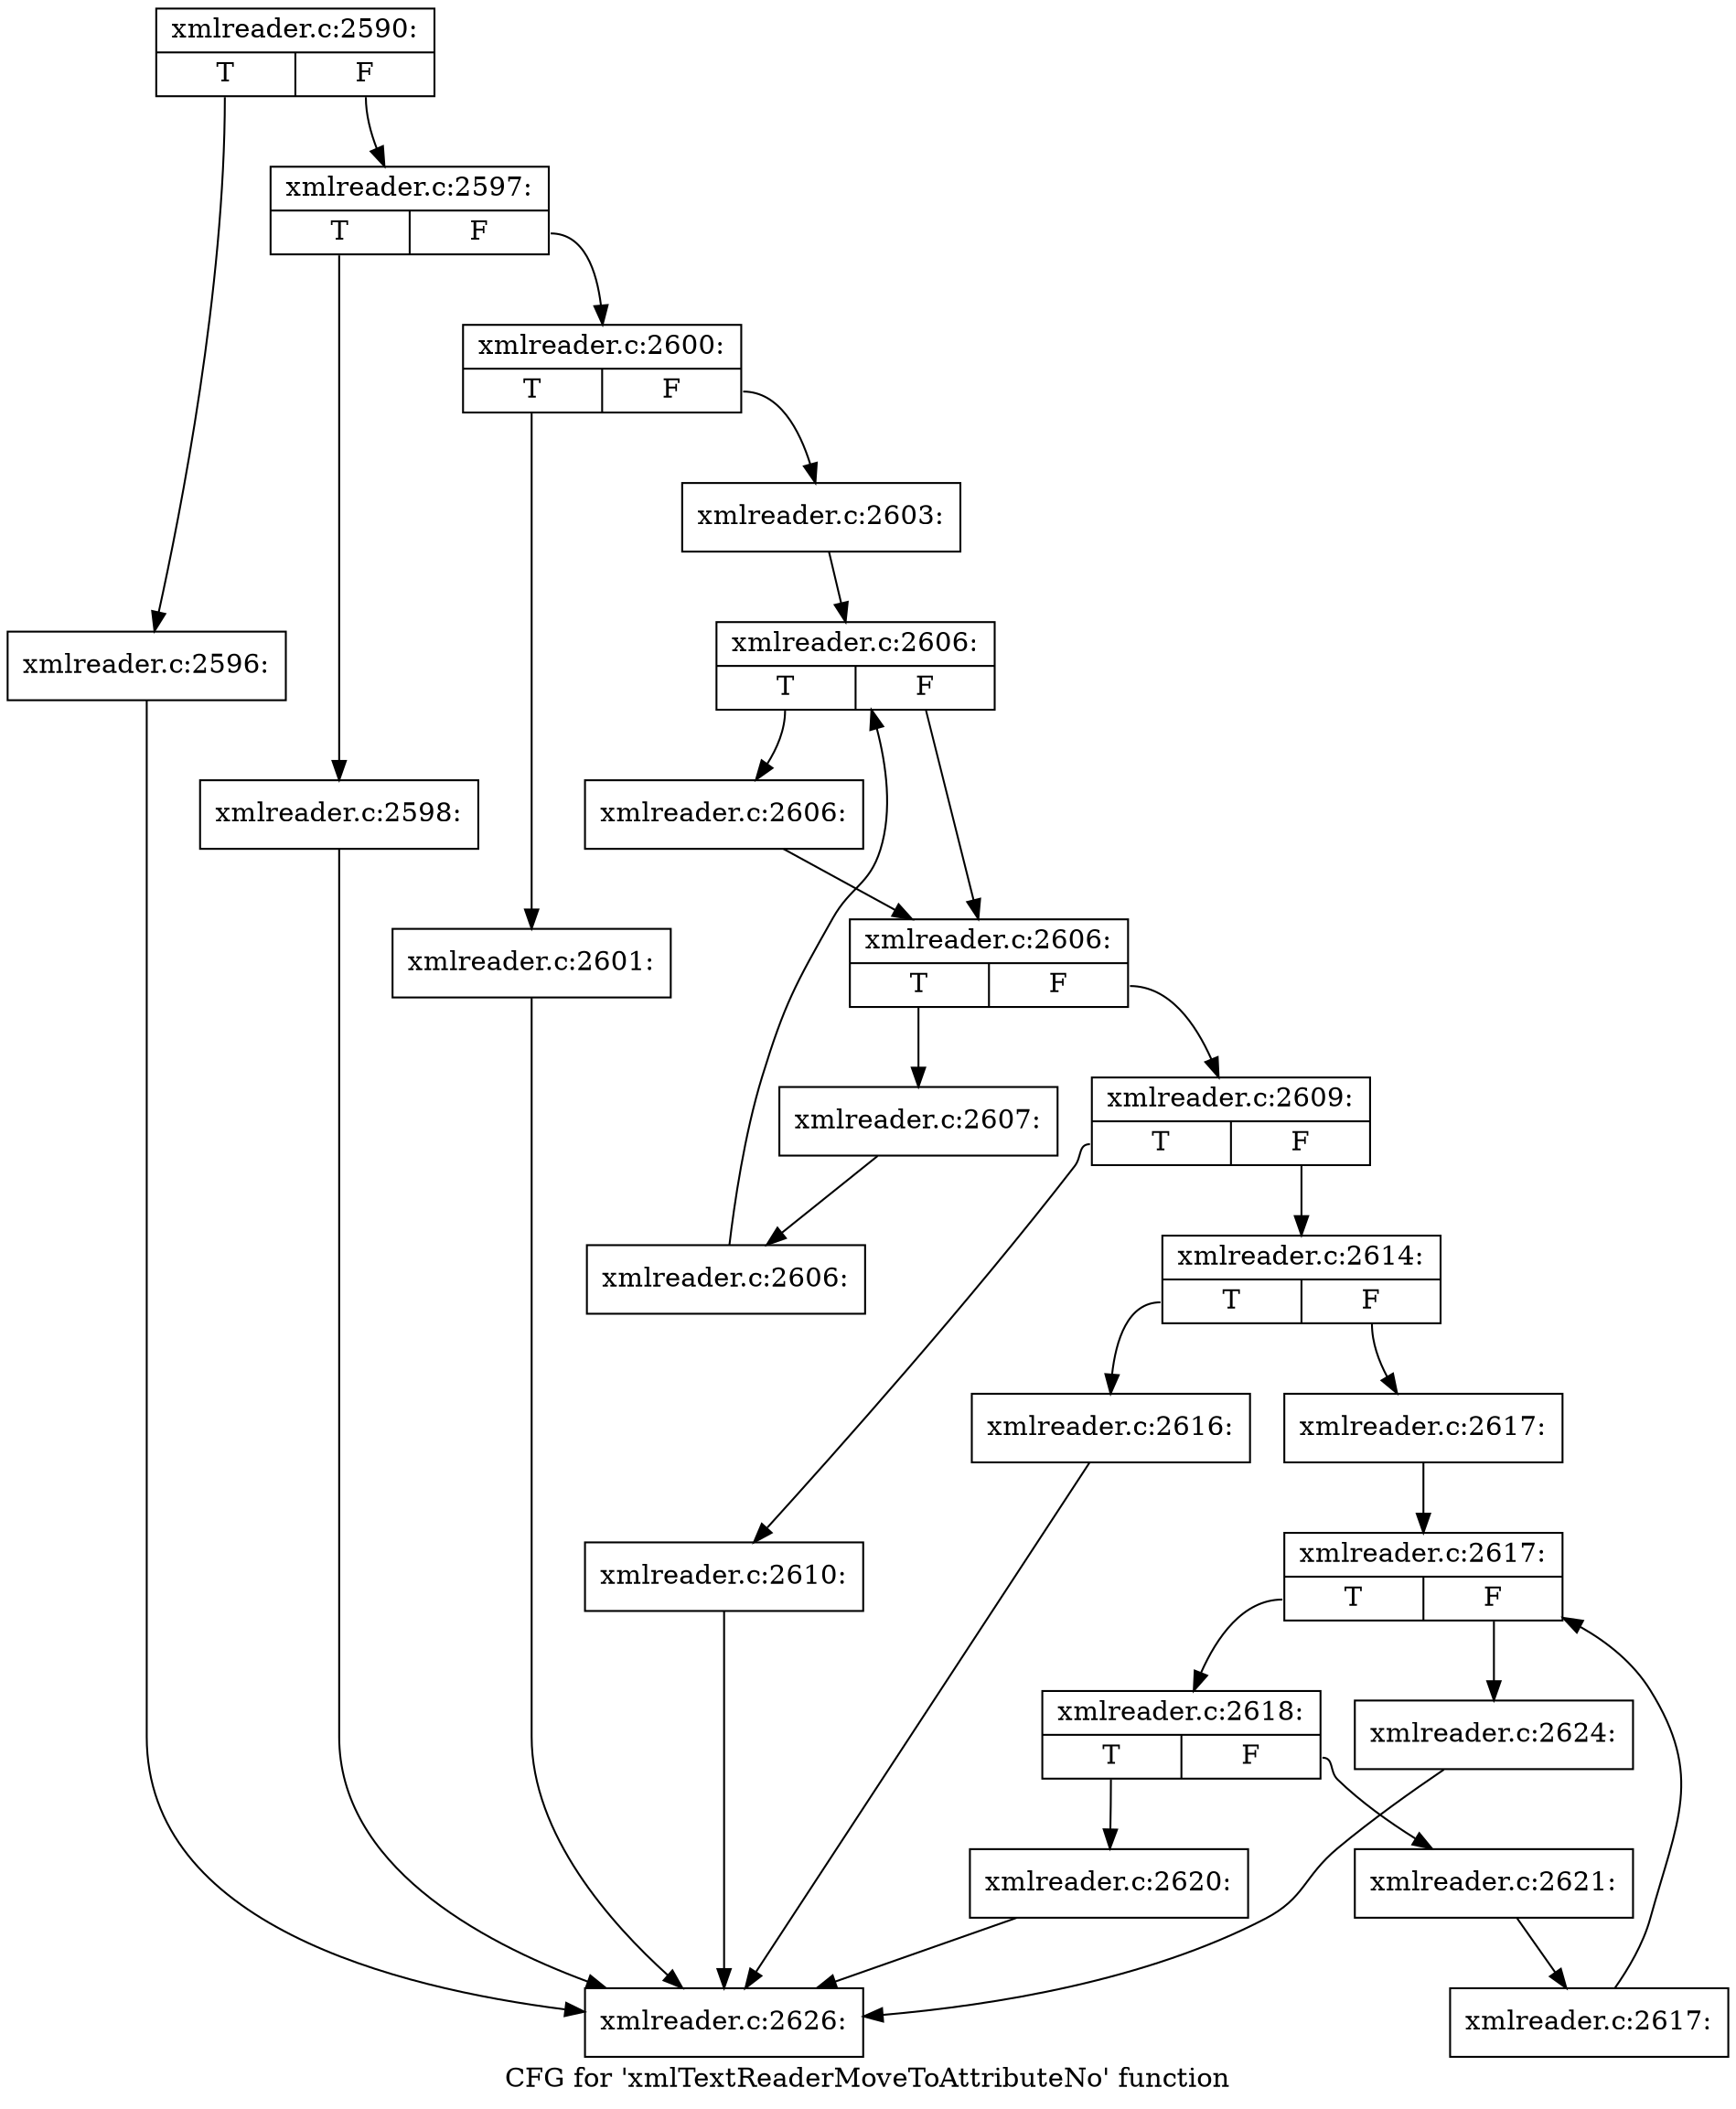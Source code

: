 digraph "CFG for 'xmlTextReaderMoveToAttributeNo' function" {
	label="CFG for 'xmlTextReaderMoveToAttributeNo' function";

	Node0x55e44903fc50 [shape=record,label="{xmlreader.c:2590:|{<s0>T|<s1>F}}"];
	Node0x55e44903fc50:s0 -> Node0x55e4492e6900;
	Node0x55e44903fc50:s1 -> Node0x55e4492e6950;
	Node0x55e4492e6900 [shape=record,label="{xmlreader.c:2596:}"];
	Node0x55e4492e6900 -> Node0x55e44928d850;
	Node0x55e4492e6950 [shape=record,label="{xmlreader.c:2597:|{<s0>T|<s1>F}}"];
	Node0x55e4492e6950:s0 -> Node0x55e4490425a0;
	Node0x55e4492e6950:s1 -> Node0x55e449042640;
	Node0x55e4490425a0 [shape=record,label="{xmlreader.c:2598:}"];
	Node0x55e4490425a0 -> Node0x55e44928d850;
	Node0x55e449042640 [shape=record,label="{xmlreader.c:2600:|{<s0>T|<s1>F}}"];
	Node0x55e449042640:s0 -> Node0x55e449362650;
	Node0x55e449042640:s1 -> Node0x55e4493626a0;
	Node0x55e449362650 [shape=record,label="{xmlreader.c:2601:}"];
	Node0x55e449362650 -> Node0x55e44928d850;
	Node0x55e4493626a0 [shape=record,label="{xmlreader.c:2603:}"];
	Node0x55e4493626a0 -> Node0x55e449363320;
	Node0x55e449363320 [shape=record,label="{xmlreader.c:2606:|{<s0>T|<s1>F}}"];
	Node0x55e449363320:s0 -> Node0x55e4493636d0;
	Node0x55e449363320:s1 -> Node0x55e449363680;
	Node0x55e4493636d0 [shape=record,label="{xmlreader.c:2606:}"];
	Node0x55e4493636d0 -> Node0x55e449363680;
	Node0x55e449363680 [shape=record,label="{xmlreader.c:2606:|{<s0>T|<s1>F}}"];
	Node0x55e449363680:s0 -> Node0x55e449363600;
	Node0x55e449363680:s1 -> Node0x55e449363180;
	Node0x55e449363600 [shape=record,label="{xmlreader.c:2607:}"];
	Node0x55e449363600 -> Node0x55e449363570;
	Node0x55e449363570 [shape=record,label="{xmlreader.c:2606:}"];
	Node0x55e449363570 -> Node0x55e449363320;
	Node0x55e449363180 [shape=record,label="{xmlreader.c:2609:|{<s0>T|<s1>F}}"];
	Node0x55e449363180:s0 -> Node0x55e449364280;
	Node0x55e449363180:s1 -> Node0x55e4493642d0;
	Node0x55e449364280 [shape=record,label="{xmlreader.c:2610:}"];
	Node0x55e449364280 -> Node0x55e44928d850;
	Node0x55e4493642d0 [shape=record,label="{xmlreader.c:2614:|{<s0>T|<s1>F}}"];
	Node0x55e4493642d0:s0 -> Node0x55e449364f30;
	Node0x55e4493642d0:s1 -> Node0x55e449364f80;
	Node0x55e449364f30 [shape=record,label="{xmlreader.c:2616:}"];
	Node0x55e449364f30 -> Node0x55e44928d850;
	Node0x55e449364f80 [shape=record,label="{xmlreader.c:2617:}"];
	Node0x55e449364f80 -> Node0x55e449365430;
	Node0x55e449365430 [shape=record,label="{xmlreader.c:2617:|{<s0>T|<s1>F}}"];
	Node0x55e449365430:s0 -> Node0x55e449365710;
	Node0x55e449365430:s1 -> Node0x55e4493653e0;
	Node0x55e449365710 [shape=record,label="{xmlreader.c:2618:|{<s0>T|<s1>F}}"];
	Node0x55e449365710:s0 -> Node0x55e449365c70;
	Node0x55e449365710:s1 -> Node0x55e449365cc0;
	Node0x55e449365c70 [shape=record,label="{xmlreader.c:2620:}"];
	Node0x55e449365c70 -> Node0x55e44928d850;
	Node0x55e449365cc0 [shape=record,label="{xmlreader.c:2621:}"];
	Node0x55e449365cc0 -> Node0x55e449365680;
	Node0x55e449365680 [shape=record,label="{xmlreader.c:2617:}"];
	Node0x55e449365680 -> Node0x55e449365430;
	Node0x55e4493653e0 [shape=record,label="{xmlreader.c:2624:}"];
	Node0x55e4493653e0 -> Node0x55e44928d850;
	Node0x55e44928d850 [shape=record,label="{xmlreader.c:2626:}"];
}

